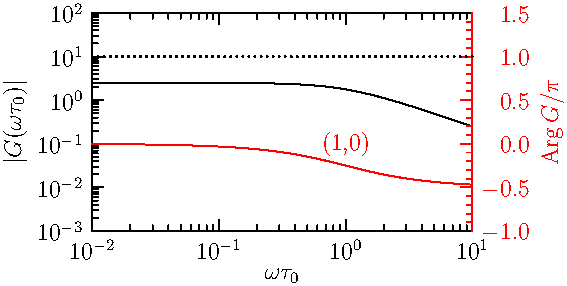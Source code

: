 import graph;
texpreamble("\def\Arg{\mathop {\rm Arg}\nolimits}");

size(10cm,5cm,IgnoreAspect);

real ampl(real x) {return 2.5/sqrt(1+x^2);}
real phas(real x) {return -atan(x)/pi;}

scale(Log,Log);
draw(graph(ampl,0.01,10));
ylimits(0.001,100);

xaxis("$\omega\tau_0$",BottomTop,LeftTicks);
yaxis("$|G(\omega\tau_0)|$",Left,RightTicks);

picture q=secondaryY(new void(picture pic) {
    scale(pic,Log,Linear);
    draw(pic,graph(pic,phas,0.01,10),red);
    ylimits(pic,-1.0,1.5);
    yaxis(pic,"$\Arg G/\pi$",Right,red,
          LeftTicks("$% #.1f$",
                    begin=false,end=false));
    yequals(pic,1,Dotted);
  });
label(q,"(1,0)",Scale(q,(1,0)),red);
add(q);

